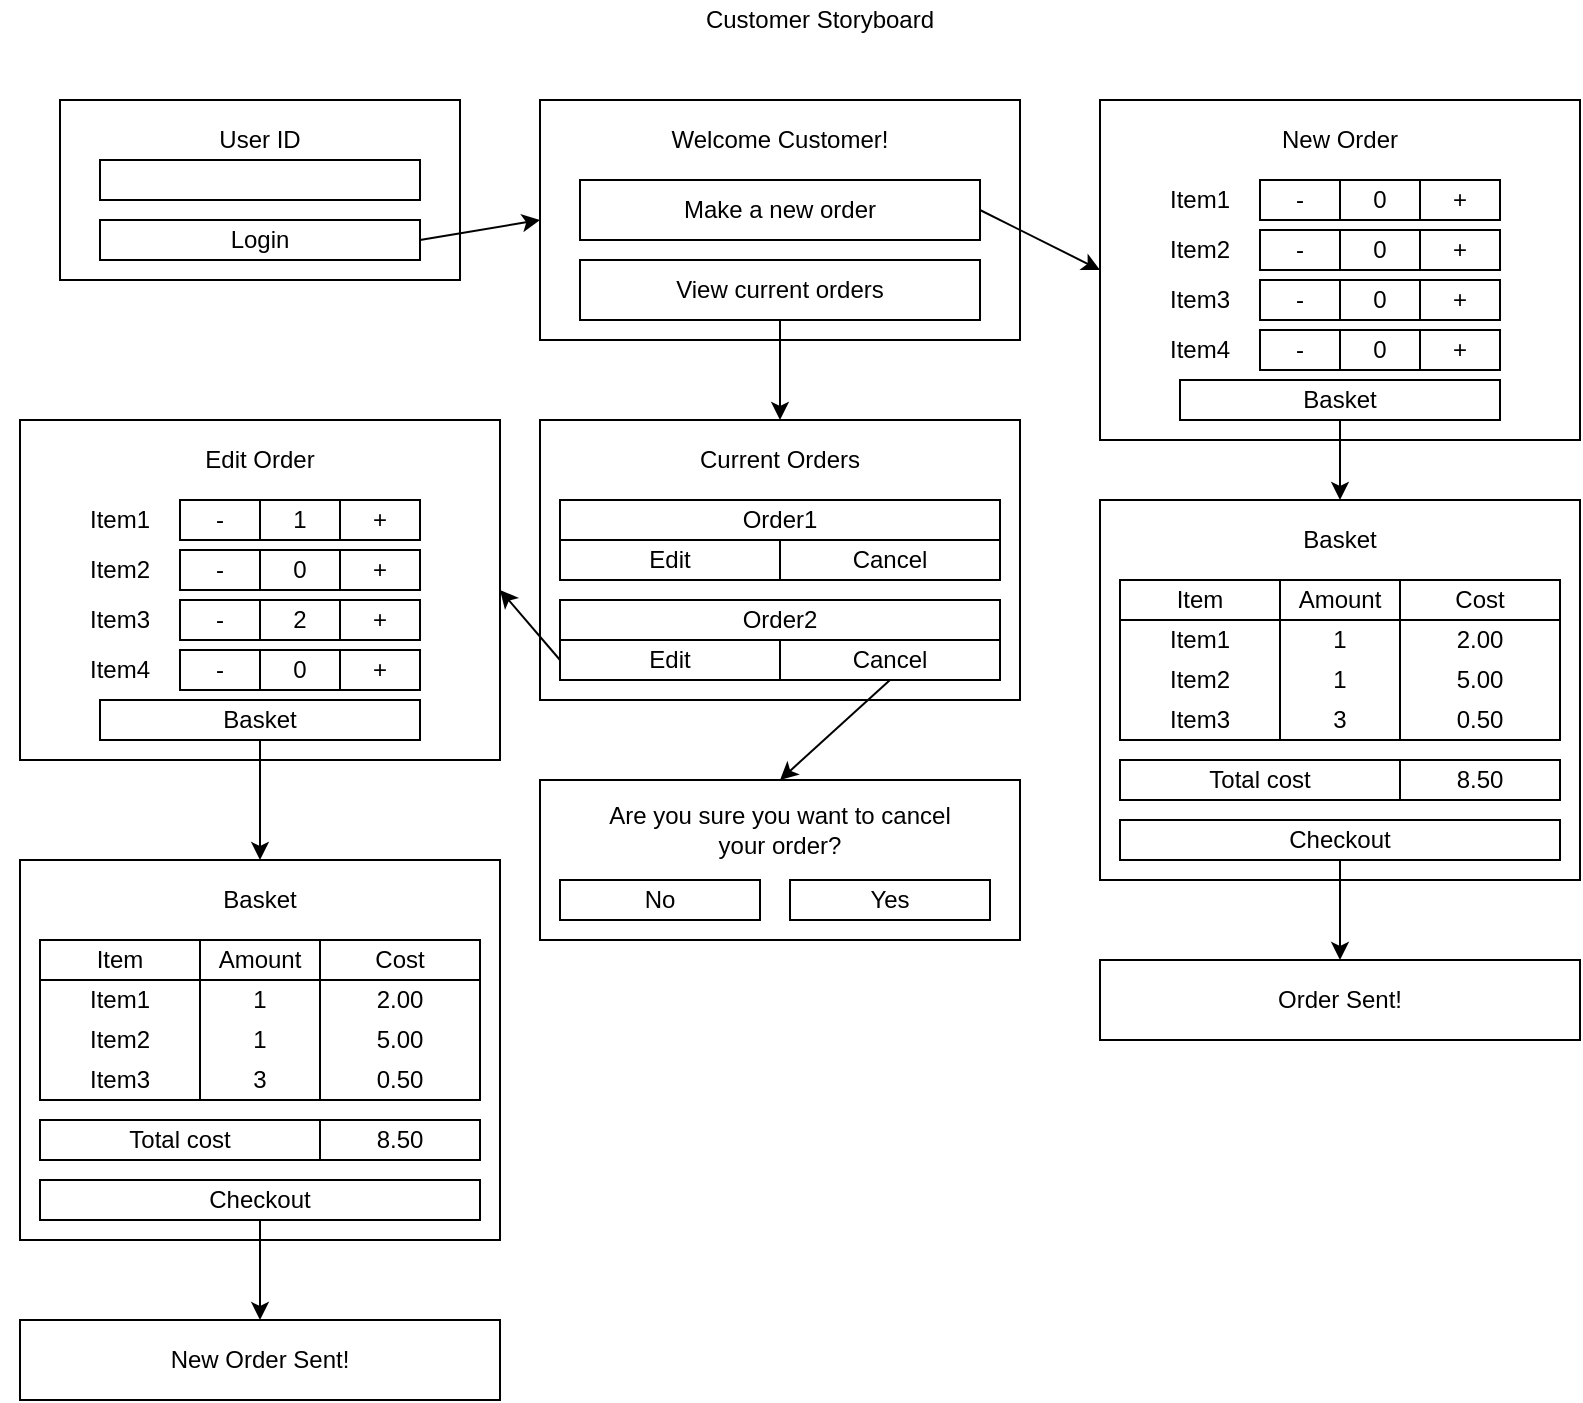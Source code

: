 <mxfile version="12.4.2" type="device" pages="1"><diagram id="u5uUb2oOksABrA9uJwW-" name="Page-1"><mxGraphModel dx="1020" dy="767" grid="1" gridSize="10" guides="1" tooltips="1" connect="1" arrows="1" fold="1" page="1" pageScale="1" pageWidth="850" pageHeight="1100" math="0" shadow="0"><root><mxCell id="0"/><mxCell id="1" parent="0"/><mxCell id="IEkVPLtYihrU1DZC_yA6-15" value="" style="rounded=0;whiteSpace=wrap;html=1;" vertex="1" parent="1"><mxGeometry x="280" y="240" width="240" height="140" as="geometry"/></mxCell><mxCell id="IEkVPLtYihrU1DZC_yA6-1" value="" style="rounded=0;whiteSpace=wrap;html=1;" vertex="1" parent="1"><mxGeometry x="40" y="80" width="200" height="90" as="geometry"/></mxCell><mxCell id="IEkVPLtYihrU1DZC_yA6-4" value="" style="rounded=0;whiteSpace=wrap;html=1;" vertex="1" parent="1"><mxGeometry x="60" y="110" width="160" height="20" as="geometry"/></mxCell><mxCell id="IEkVPLtYihrU1DZC_yA6-5" value="&lt;div&gt;User ID&lt;/div&gt;" style="text;html=1;strokeColor=none;fillColor=none;align=center;verticalAlign=middle;whiteSpace=wrap;rounded=0;" vertex="1" parent="1"><mxGeometry x="60" y="90" width="160" height="20" as="geometry"/></mxCell><mxCell id="IEkVPLtYihrU1DZC_yA6-9" value="&lt;div&gt;Login&lt;/div&gt;" style="rounded=0;whiteSpace=wrap;html=1;" vertex="1" parent="1"><mxGeometry x="60" y="140" width="160" height="20" as="geometry"/></mxCell><mxCell id="IEkVPLtYihrU1DZC_yA6-10" value="" style="rounded=0;whiteSpace=wrap;html=1;" vertex="1" parent="1"><mxGeometry x="280" y="80" width="240" height="120" as="geometry"/></mxCell><mxCell id="IEkVPLtYihrU1DZC_yA6-11" value="&lt;div&gt;Current Orders&lt;/div&gt;" style="text;html=1;strokeColor=none;fillColor=none;align=center;verticalAlign=middle;whiteSpace=wrap;rounded=0;" vertex="1" parent="1"><mxGeometry x="290" y="250" width="220" height="20" as="geometry"/></mxCell><mxCell id="IEkVPLtYihrU1DZC_yA6-12" value="&lt;div&gt;Make a new order&lt;/div&gt;" style="rounded=0;whiteSpace=wrap;html=1;" vertex="1" parent="1"><mxGeometry x="300" y="120" width="200" height="30" as="geometry"/></mxCell><mxCell id="IEkVPLtYihrU1DZC_yA6-13" value="View current orders" style="rounded=0;whiteSpace=wrap;html=1;" vertex="1" parent="1"><mxGeometry x="300" y="160" width="200" height="30" as="geometry"/></mxCell><mxCell id="IEkVPLtYihrU1DZC_yA6-14" value="&lt;div&gt;Customer Storyboard&lt;/div&gt;" style="text;html=1;strokeColor=none;fillColor=none;align=center;verticalAlign=middle;whiteSpace=wrap;rounded=0;" vertex="1" parent="1"><mxGeometry x="40" y="30" width="760" height="20" as="geometry"/></mxCell><mxCell id="IEkVPLtYihrU1DZC_yA6-16" value="Welcome Customer!" style="text;html=1;strokeColor=none;fillColor=none;align=center;verticalAlign=middle;whiteSpace=wrap;rounded=0;" vertex="1" parent="1"><mxGeometry x="290" y="90" width="220" height="20" as="geometry"/></mxCell><mxCell id="IEkVPLtYihrU1DZC_yA6-17" value="Order1" style="rounded=0;whiteSpace=wrap;html=1;" vertex="1" parent="1"><mxGeometry x="290" y="280" width="220" height="20" as="geometry"/></mxCell><mxCell id="IEkVPLtYihrU1DZC_yA6-20" value="Edit" style="rounded=0;whiteSpace=wrap;html=1;" vertex="1" parent="1"><mxGeometry x="290" y="300" width="110" height="20" as="geometry"/></mxCell><mxCell id="IEkVPLtYihrU1DZC_yA6-21" value="Cancel" style="rounded=0;whiteSpace=wrap;html=1;" vertex="1" parent="1"><mxGeometry x="400" y="300" width="110" height="20" as="geometry"/></mxCell><mxCell id="IEkVPLtYihrU1DZC_yA6-22" value="Order2" style="rounded=0;whiteSpace=wrap;html=1;" vertex="1" parent="1"><mxGeometry x="290" y="330" width="220" height="20" as="geometry"/></mxCell><mxCell id="IEkVPLtYihrU1DZC_yA6-23" value="Edit" style="rounded=0;whiteSpace=wrap;html=1;" vertex="1" parent="1"><mxGeometry x="290" y="350" width="110" height="20" as="geometry"/></mxCell><mxCell id="IEkVPLtYihrU1DZC_yA6-24" value="Cancel" style="rounded=0;whiteSpace=wrap;html=1;" vertex="1" parent="1"><mxGeometry x="400" y="350" width="110" height="20" as="geometry"/></mxCell><mxCell id="IEkVPLtYihrU1DZC_yA6-25" value="" style="rounded=0;whiteSpace=wrap;html=1;" vertex="1" parent="1"><mxGeometry x="560" y="80" width="240" height="170" as="geometry"/></mxCell><mxCell id="IEkVPLtYihrU1DZC_yA6-26" value="New Order" style="text;html=1;strokeColor=none;fillColor=none;align=center;verticalAlign=middle;whiteSpace=wrap;rounded=0;" vertex="1" parent="1"><mxGeometry x="570" y="90" width="220" height="20" as="geometry"/></mxCell><mxCell id="IEkVPLtYihrU1DZC_yA6-28" value="Item1" style="text;html=1;strokeColor=none;fillColor=none;align=center;verticalAlign=middle;whiteSpace=wrap;rounded=0;" vertex="1" parent="1"><mxGeometry x="580" y="120" width="60" height="20" as="geometry"/></mxCell><mxCell id="IEkVPLtYihrU1DZC_yA6-29" value="0" style="rounded=0;whiteSpace=wrap;html=1;" vertex="1" parent="1"><mxGeometry x="640" y="120" width="120" height="20" as="geometry"/></mxCell><mxCell id="IEkVPLtYihrU1DZC_yA6-30" value="-" style="rounded=0;whiteSpace=wrap;html=1;" vertex="1" parent="1"><mxGeometry x="640" y="120" width="40" height="20" as="geometry"/></mxCell><mxCell id="IEkVPLtYihrU1DZC_yA6-31" value="+" style="rounded=0;whiteSpace=wrap;html=1;" vertex="1" parent="1"><mxGeometry x="720" y="120" width="40" height="20" as="geometry"/></mxCell><mxCell id="IEkVPLtYihrU1DZC_yA6-39" value="Item2" style="text;html=1;strokeColor=none;fillColor=none;align=center;verticalAlign=middle;whiteSpace=wrap;rounded=0;" vertex="1" parent="1"><mxGeometry x="580" y="145" width="60" height="20" as="geometry"/></mxCell><mxCell id="IEkVPLtYihrU1DZC_yA6-40" value="0" style="rounded=0;whiteSpace=wrap;html=1;" vertex="1" parent="1"><mxGeometry x="640" y="145" width="120" height="20" as="geometry"/></mxCell><mxCell id="IEkVPLtYihrU1DZC_yA6-41" value="-" style="rounded=0;whiteSpace=wrap;html=1;" vertex="1" parent="1"><mxGeometry x="640" y="145" width="40" height="20" as="geometry"/></mxCell><mxCell id="IEkVPLtYihrU1DZC_yA6-42" value="+" style="rounded=0;whiteSpace=wrap;html=1;" vertex="1" parent="1"><mxGeometry x="720" y="145" width="40" height="20" as="geometry"/></mxCell><mxCell id="IEkVPLtYihrU1DZC_yA6-43" value="Item3" style="text;html=1;strokeColor=none;fillColor=none;align=center;verticalAlign=middle;whiteSpace=wrap;rounded=0;" vertex="1" parent="1"><mxGeometry x="580" y="170" width="60" height="20" as="geometry"/></mxCell><mxCell id="IEkVPLtYihrU1DZC_yA6-44" value="0" style="rounded=0;whiteSpace=wrap;html=1;" vertex="1" parent="1"><mxGeometry x="640" y="170" width="120" height="20" as="geometry"/></mxCell><mxCell id="IEkVPLtYihrU1DZC_yA6-45" value="-" style="rounded=0;whiteSpace=wrap;html=1;" vertex="1" parent="1"><mxGeometry x="640" y="170" width="40" height="20" as="geometry"/></mxCell><mxCell id="IEkVPLtYihrU1DZC_yA6-46" value="+" style="rounded=0;whiteSpace=wrap;html=1;" vertex="1" parent="1"><mxGeometry x="720" y="170" width="40" height="20" as="geometry"/></mxCell><mxCell id="IEkVPLtYihrU1DZC_yA6-51" value="Item4" style="text;html=1;strokeColor=none;fillColor=none;align=center;verticalAlign=middle;whiteSpace=wrap;rounded=0;" vertex="1" parent="1"><mxGeometry x="580" y="195" width="60" height="20" as="geometry"/></mxCell><mxCell id="IEkVPLtYihrU1DZC_yA6-52" value="0" style="rounded=0;whiteSpace=wrap;html=1;" vertex="1" parent="1"><mxGeometry x="640" y="195" width="120" height="20" as="geometry"/></mxCell><mxCell id="IEkVPLtYihrU1DZC_yA6-53" value="-" style="rounded=0;whiteSpace=wrap;html=1;" vertex="1" parent="1"><mxGeometry x="640" y="195" width="40" height="20" as="geometry"/></mxCell><mxCell id="IEkVPLtYihrU1DZC_yA6-54" value="+" style="rounded=0;whiteSpace=wrap;html=1;" vertex="1" parent="1"><mxGeometry x="720" y="195" width="40" height="20" as="geometry"/></mxCell><mxCell id="IEkVPLtYihrU1DZC_yA6-55" value="Basket" style="rounded=0;whiteSpace=wrap;html=1;" vertex="1" parent="1"><mxGeometry x="600" y="220" width="160" height="20" as="geometry"/></mxCell><mxCell id="IEkVPLtYihrU1DZC_yA6-56" value="" style="rounded=0;whiteSpace=wrap;html=1;" vertex="1" parent="1"><mxGeometry x="560" y="280" width="240" height="190" as="geometry"/></mxCell><mxCell id="IEkVPLtYihrU1DZC_yA6-57" value="Basket" style="text;html=1;strokeColor=none;fillColor=none;align=center;verticalAlign=middle;whiteSpace=wrap;rounded=0;" vertex="1" parent="1"><mxGeometry x="570" y="290" width="220" height="20" as="geometry"/></mxCell><mxCell id="IEkVPLtYihrU1DZC_yA6-58" value="" style="rounded=0;whiteSpace=wrap;html=1;" vertex="1" parent="1"><mxGeometry x="570" y="320" width="220" height="80" as="geometry"/></mxCell><mxCell id="IEkVPLtYihrU1DZC_yA6-59" value="Item" style="rounded=0;whiteSpace=wrap;html=1;" vertex="1" parent="1"><mxGeometry x="570" y="320" width="80" height="20" as="geometry"/></mxCell><mxCell id="IEkVPLtYihrU1DZC_yA6-60" value="&lt;div&gt;Amount&lt;/div&gt;" style="rounded=0;whiteSpace=wrap;html=1;" vertex="1" parent="1"><mxGeometry x="650" y="320" width="60" height="20" as="geometry"/></mxCell><mxCell id="IEkVPLtYihrU1DZC_yA6-61" value="Cost" style="rounded=0;whiteSpace=wrap;html=1;" vertex="1" parent="1"><mxGeometry x="710" y="320" width="80" height="20" as="geometry"/></mxCell><mxCell id="IEkVPLtYihrU1DZC_yA6-62" value="" style="rounded=0;whiteSpace=wrap;html=1;" vertex="1" parent="1"><mxGeometry x="650" y="340" width="60" height="60" as="geometry"/></mxCell><mxCell id="IEkVPLtYihrU1DZC_yA6-63" value="Item1" style="text;html=1;strokeColor=none;fillColor=none;align=center;verticalAlign=middle;whiteSpace=wrap;rounded=0;" vertex="1" parent="1"><mxGeometry x="570" y="340" width="80" height="20" as="geometry"/></mxCell><mxCell id="IEkVPLtYihrU1DZC_yA6-64" value="Item2" style="text;html=1;strokeColor=none;fillColor=none;align=center;verticalAlign=middle;whiteSpace=wrap;rounded=0;" vertex="1" parent="1"><mxGeometry x="570" y="360" width="80" height="20" as="geometry"/></mxCell><mxCell id="IEkVPLtYihrU1DZC_yA6-65" value="Item3" style="text;html=1;strokeColor=none;fillColor=none;align=center;verticalAlign=middle;whiteSpace=wrap;rounded=0;" vertex="1" parent="1"><mxGeometry x="570" y="380" width="80" height="20" as="geometry"/></mxCell><mxCell id="IEkVPLtYihrU1DZC_yA6-66" value="1" style="text;html=1;strokeColor=none;fillColor=none;align=center;verticalAlign=middle;whiteSpace=wrap;rounded=0;" vertex="1" parent="1"><mxGeometry x="650" y="340" width="60" height="20" as="geometry"/></mxCell><mxCell id="IEkVPLtYihrU1DZC_yA6-67" value="1" style="text;html=1;strokeColor=none;fillColor=none;align=center;verticalAlign=middle;whiteSpace=wrap;rounded=0;" vertex="1" parent="1"><mxGeometry x="650" y="360" width="60" height="20" as="geometry"/></mxCell><mxCell id="IEkVPLtYihrU1DZC_yA6-68" value="3" style="text;html=1;strokeColor=none;fillColor=none;align=center;verticalAlign=middle;whiteSpace=wrap;rounded=0;" vertex="1" parent="1"><mxGeometry x="650" y="380" width="60" height="20" as="geometry"/></mxCell><mxCell id="IEkVPLtYihrU1DZC_yA6-69" value="2.00" style="text;html=1;strokeColor=none;fillColor=none;align=center;verticalAlign=middle;whiteSpace=wrap;rounded=0;" vertex="1" parent="1"><mxGeometry x="710" y="340" width="80" height="20" as="geometry"/></mxCell><mxCell id="IEkVPLtYihrU1DZC_yA6-70" value="5.00" style="text;html=1;strokeColor=none;fillColor=none;align=center;verticalAlign=middle;whiteSpace=wrap;rounded=0;" vertex="1" parent="1"><mxGeometry x="710" y="360" width="80" height="20" as="geometry"/></mxCell><mxCell id="IEkVPLtYihrU1DZC_yA6-72" value="0.50" style="text;html=1;strokeColor=none;fillColor=none;align=center;verticalAlign=middle;whiteSpace=wrap;rounded=0;" vertex="1" parent="1"><mxGeometry x="710" y="380" width="80" height="20" as="geometry"/></mxCell><mxCell id="IEkVPLtYihrU1DZC_yA6-73" value="Total cost" style="rounded=0;whiteSpace=wrap;html=1;" vertex="1" parent="1"><mxGeometry x="570" y="410" width="140" height="20" as="geometry"/></mxCell><mxCell id="IEkVPLtYihrU1DZC_yA6-77" value="&lt;div&gt;8.50&lt;/div&gt;" style="rounded=0;whiteSpace=wrap;html=1;" vertex="1" parent="1"><mxGeometry x="710" y="410" width="80" height="20" as="geometry"/></mxCell><mxCell id="IEkVPLtYihrU1DZC_yA6-78" value="Checkout" style="rounded=0;whiteSpace=wrap;html=1;" vertex="1" parent="1"><mxGeometry x="570" y="440" width="220" height="20" as="geometry"/></mxCell><mxCell id="IEkVPLtYihrU1DZC_yA6-79" value="Order Sent!" style="rounded=0;whiteSpace=wrap;html=1;" vertex="1" parent="1"><mxGeometry x="560" y="510" width="240" height="40" as="geometry"/></mxCell><mxCell id="IEkVPLtYihrU1DZC_yA6-81" value="" style="rounded=0;whiteSpace=wrap;html=1;" vertex="1" parent="1"><mxGeometry x="280" y="420" width="240" height="80" as="geometry"/></mxCell><mxCell id="IEkVPLtYihrU1DZC_yA6-82" value="&lt;div&gt;Are you sure you want to cancel &lt;br&gt;&lt;/div&gt;&lt;div&gt;your order?&lt;/div&gt;" style="text;html=1;strokeColor=none;fillColor=none;align=center;verticalAlign=middle;whiteSpace=wrap;rounded=0;" vertex="1" parent="1"><mxGeometry x="290" y="430" width="220" height="30" as="geometry"/></mxCell><mxCell id="IEkVPLtYihrU1DZC_yA6-84" value="Yes" style="rounded=0;whiteSpace=wrap;html=1;" vertex="1" parent="1"><mxGeometry x="405" y="470" width="100" height="20" as="geometry"/></mxCell><mxCell id="IEkVPLtYihrU1DZC_yA6-85" value="No" style="rounded=0;whiteSpace=wrap;html=1;" vertex="1" parent="1"><mxGeometry x="290" y="470" width="100" height="20" as="geometry"/></mxCell><mxCell id="IEkVPLtYihrU1DZC_yA6-102" value="" style="rounded=0;whiteSpace=wrap;html=1;" vertex="1" parent="1"><mxGeometry x="20" y="240" width="240" height="170" as="geometry"/></mxCell><mxCell id="IEkVPLtYihrU1DZC_yA6-103" value="Edit Order" style="text;html=1;strokeColor=none;fillColor=none;align=center;verticalAlign=middle;whiteSpace=wrap;rounded=0;" vertex="1" parent="1"><mxGeometry x="30" y="250" width="220" height="20" as="geometry"/></mxCell><mxCell id="IEkVPLtYihrU1DZC_yA6-104" value="Item1" style="text;html=1;strokeColor=none;fillColor=none;align=center;verticalAlign=middle;whiteSpace=wrap;rounded=0;" vertex="1" parent="1"><mxGeometry x="10" y="280" width="120" height="20" as="geometry"/></mxCell><mxCell id="IEkVPLtYihrU1DZC_yA6-105" value="1" style="rounded=0;whiteSpace=wrap;html=1;" vertex="1" parent="1"><mxGeometry x="100" y="280" width="120" height="20" as="geometry"/></mxCell><mxCell id="IEkVPLtYihrU1DZC_yA6-106" value="-" style="rounded=0;whiteSpace=wrap;html=1;" vertex="1" parent="1"><mxGeometry x="100" y="280" width="40" height="20" as="geometry"/></mxCell><mxCell id="IEkVPLtYihrU1DZC_yA6-107" value="+" style="rounded=0;whiteSpace=wrap;html=1;" vertex="1" parent="1"><mxGeometry x="180" y="280" width="40" height="20" as="geometry"/></mxCell><mxCell id="IEkVPLtYihrU1DZC_yA6-108" value="Item2" style="text;html=1;strokeColor=none;fillColor=none;align=center;verticalAlign=middle;whiteSpace=wrap;rounded=0;" vertex="1" parent="1"><mxGeometry x="10" y="305" width="120" height="20" as="geometry"/></mxCell><mxCell id="IEkVPLtYihrU1DZC_yA6-109" value="0" style="rounded=0;whiteSpace=wrap;html=1;" vertex="1" parent="1"><mxGeometry x="100" y="305" width="120" height="20" as="geometry"/></mxCell><mxCell id="IEkVPLtYihrU1DZC_yA6-110" value="-" style="rounded=0;whiteSpace=wrap;html=1;" vertex="1" parent="1"><mxGeometry x="100" y="305" width="40" height="20" as="geometry"/></mxCell><mxCell id="IEkVPLtYihrU1DZC_yA6-111" value="+" style="rounded=0;whiteSpace=wrap;html=1;" vertex="1" parent="1"><mxGeometry x="180" y="305" width="40" height="20" as="geometry"/></mxCell><mxCell id="IEkVPLtYihrU1DZC_yA6-112" value="Item3" style="text;html=1;strokeColor=none;fillColor=none;align=center;verticalAlign=middle;whiteSpace=wrap;rounded=0;" vertex="1" parent="1"><mxGeometry x="10" y="330" width="120" height="20" as="geometry"/></mxCell><mxCell id="IEkVPLtYihrU1DZC_yA6-113" value="2" style="rounded=0;whiteSpace=wrap;html=1;" vertex="1" parent="1"><mxGeometry x="100" y="330" width="120" height="20" as="geometry"/></mxCell><mxCell id="IEkVPLtYihrU1DZC_yA6-114" value="-" style="rounded=0;whiteSpace=wrap;html=1;" vertex="1" parent="1"><mxGeometry x="100" y="330" width="40" height="20" as="geometry"/></mxCell><mxCell id="IEkVPLtYihrU1DZC_yA6-115" value="+" style="rounded=0;whiteSpace=wrap;html=1;" vertex="1" parent="1"><mxGeometry x="180" y="330" width="40" height="20" as="geometry"/></mxCell><mxCell id="IEkVPLtYihrU1DZC_yA6-116" value="Item4" style="text;html=1;strokeColor=none;fillColor=none;align=center;verticalAlign=middle;whiteSpace=wrap;rounded=0;" vertex="1" parent="1"><mxGeometry x="10" y="355" width="120" height="20" as="geometry"/></mxCell><mxCell id="IEkVPLtYihrU1DZC_yA6-117" value="0" style="rounded=0;whiteSpace=wrap;html=1;" vertex="1" parent="1"><mxGeometry x="100" y="355" width="120" height="20" as="geometry"/></mxCell><mxCell id="IEkVPLtYihrU1DZC_yA6-118" value="-" style="rounded=0;whiteSpace=wrap;html=1;" vertex="1" parent="1"><mxGeometry x="100" y="355" width="40" height="20" as="geometry"/></mxCell><mxCell id="IEkVPLtYihrU1DZC_yA6-119" value="+" style="rounded=0;whiteSpace=wrap;html=1;" vertex="1" parent="1"><mxGeometry x="180" y="355" width="40" height="20" as="geometry"/></mxCell><mxCell id="IEkVPLtYihrU1DZC_yA6-120" value="Basket" style="rounded=0;whiteSpace=wrap;html=1;" vertex="1" parent="1"><mxGeometry x="60" y="380" width="160" height="20" as="geometry"/></mxCell><mxCell id="IEkVPLtYihrU1DZC_yA6-121" value="" style="rounded=0;whiteSpace=wrap;html=1;" vertex="1" parent="1"><mxGeometry x="20" y="460" width="240" height="190" as="geometry"/></mxCell><mxCell id="IEkVPLtYihrU1DZC_yA6-122" value="Basket" style="text;html=1;strokeColor=none;fillColor=none;align=center;verticalAlign=middle;whiteSpace=wrap;rounded=0;" vertex="1" parent="1"><mxGeometry x="30" y="470" width="220" height="20" as="geometry"/></mxCell><mxCell id="IEkVPLtYihrU1DZC_yA6-123" value="" style="rounded=0;whiteSpace=wrap;html=1;" vertex="1" parent="1"><mxGeometry x="30" y="500" width="220" height="80" as="geometry"/></mxCell><mxCell id="IEkVPLtYihrU1DZC_yA6-124" value="Item" style="rounded=0;whiteSpace=wrap;html=1;" vertex="1" parent="1"><mxGeometry x="30" y="500" width="80" height="20" as="geometry"/></mxCell><mxCell id="IEkVPLtYihrU1DZC_yA6-125" value="&lt;div&gt;Amount&lt;/div&gt;" style="rounded=0;whiteSpace=wrap;html=1;" vertex="1" parent="1"><mxGeometry x="110" y="500" width="60" height="20" as="geometry"/></mxCell><mxCell id="IEkVPLtYihrU1DZC_yA6-126" value="Cost" style="rounded=0;whiteSpace=wrap;html=1;" vertex="1" parent="1"><mxGeometry x="170" y="500" width="80" height="20" as="geometry"/></mxCell><mxCell id="IEkVPLtYihrU1DZC_yA6-127" value="" style="rounded=0;whiteSpace=wrap;html=1;" vertex="1" parent="1"><mxGeometry x="110" y="520" width="60" height="60" as="geometry"/></mxCell><mxCell id="IEkVPLtYihrU1DZC_yA6-128" value="Item1" style="text;html=1;strokeColor=none;fillColor=none;align=center;verticalAlign=middle;whiteSpace=wrap;rounded=0;" vertex="1" parent="1"><mxGeometry x="30" y="520" width="80" height="20" as="geometry"/></mxCell><mxCell id="IEkVPLtYihrU1DZC_yA6-129" value="Item2" style="text;html=1;strokeColor=none;fillColor=none;align=center;verticalAlign=middle;whiteSpace=wrap;rounded=0;" vertex="1" parent="1"><mxGeometry x="30" y="540" width="80" height="20" as="geometry"/></mxCell><mxCell id="IEkVPLtYihrU1DZC_yA6-130" value="Item3" style="text;html=1;strokeColor=none;fillColor=none;align=center;verticalAlign=middle;whiteSpace=wrap;rounded=0;" vertex="1" parent="1"><mxGeometry x="30" y="560" width="80" height="20" as="geometry"/></mxCell><mxCell id="IEkVPLtYihrU1DZC_yA6-131" value="1" style="text;html=1;strokeColor=none;fillColor=none;align=center;verticalAlign=middle;whiteSpace=wrap;rounded=0;" vertex="1" parent="1"><mxGeometry x="110" y="520" width="60" height="20" as="geometry"/></mxCell><mxCell id="IEkVPLtYihrU1DZC_yA6-132" value="1" style="text;html=1;strokeColor=none;fillColor=none;align=center;verticalAlign=middle;whiteSpace=wrap;rounded=0;" vertex="1" parent="1"><mxGeometry x="110" y="540" width="60" height="20" as="geometry"/></mxCell><mxCell id="IEkVPLtYihrU1DZC_yA6-133" value="3" style="text;html=1;strokeColor=none;fillColor=none;align=center;verticalAlign=middle;whiteSpace=wrap;rounded=0;" vertex="1" parent="1"><mxGeometry x="110" y="560" width="60" height="20" as="geometry"/></mxCell><mxCell id="IEkVPLtYihrU1DZC_yA6-134" value="2.00" style="text;html=1;strokeColor=none;fillColor=none;align=center;verticalAlign=middle;whiteSpace=wrap;rounded=0;" vertex="1" parent="1"><mxGeometry x="170" y="520" width="80" height="20" as="geometry"/></mxCell><mxCell id="IEkVPLtYihrU1DZC_yA6-135" value="5.00" style="text;html=1;strokeColor=none;fillColor=none;align=center;verticalAlign=middle;whiteSpace=wrap;rounded=0;" vertex="1" parent="1"><mxGeometry x="170" y="540" width="80" height="20" as="geometry"/></mxCell><mxCell id="IEkVPLtYihrU1DZC_yA6-136" value="0.50" style="text;html=1;strokeColor=none;fillColor=none;align=center;verticalAlign=middle;whiteSpace=wrap;rounded=0;" vertex="1" parent="1"><mxGeometry x="170" y="560" width="80" height="20" as="geometry"/></mxCell><mxCell id="IEkVPLtYihrU1DZC_yA6-137" value="Total cost" style="rounded=0;whiteSpace=wrap;html=1;" vertex="1" parent="1"><mxGeometry x="30" y="590" width="140" height="20" as="geometry"/></mxCell><mxCell id="IEkVPLtYihrU1DZC_yA6-138" value="&lt;div&gt;8.50&lt;/div&gt;" style="rounded=0;whiteSpace=wrap;html=1;" vertex="1" parent="1"><mxGeometry x="170" y="590" width="80" height="20" as="geometry"/></mxCell><mxCell id="IEkVPLtYihrU1DZC_yA6-139" value="Checkout" style="rounded=0;whiteSpace=wrap;html=1;" vertex="1" parent="1"><mxGeometry x="30" y="620" width="220" height="20" as="geometry"/></mxCell><mxCell id="IEkVPLtYihrU1DZC_yA6-140" value="New Order Sent!" style="rounded=0;whiteSpace=wrap;html=1;" vertex="1" parent="1"><mxGeometry x="20" y="690" width="240" height="40" as="geometry"/></mxCell><mxCell id="IEkVPLtYihrU1DZC_yA6-141" value="" style="endArrow=classic;html=1;exitX=1;exitY=0.5;exitDx=0;exitDy=0;entryX=0;entryY=0.5;entryDx=0;entryDy=0;" edge="1" parent="1" source="IEkVPLtYihrU1DZC_yA6-9" target="IEkVPLtYihrU1DZC_yA6-10"><mxGeometry width="50" height="50" relative="1" as="geometry"><mxPoint x="390" y="660" as="sourcePoint"/><mxPoint x="440" y="610" as="targetPoint"/></mxGeometry></mxCell><mxCell id="IEkVPLtYihrU1DZC_yA6-142" value="" style="endArrow=classic;html=1;exitX=1;exitY=0.5;exitDx=0;exitDy=0;entryX=0;entryY=0.5;entryDx=0;entryDy=0;" edge="1" parent="1" source="IEkVPLtYihrU1DZC_yA6-12" target="IEkVPLtYihrU1DZC_yA6-25"><mxGeometry width="50" height="50" relative="1" as="geometry"><mxPoint x="540" y="650" as="sourcePoint"/><mxPoint x="590" y="600" as="targetPoint"/></mxGeometry></mxCell><mxCell id="IEkVPLtYihrU1DZC_yA6-143" value="" style="endArrow=classic;html=1;exitX=0.5;exitY=1;exitDx=0;exitDy=0;entryX=0.5;entryY=0;entryDx=0;entryDy=0;" edge="1" parent="1" source="IEkVPLtYihrU1DZC_yA6-13" target="IEkVPLtYihrU1DZC_yA6-15"><mxGeometry width="50" height="50" relative="1" as="geometry"><mxPoint x="380" y="640" as="sourcePoint"/><mxPoint x="430" y="590" as="targetPoint"/></mxGeometry></mxCell><mxCell id="IEkVPLtYihrU1DZC_yA6-144" value="" style="endArrow=classic;html=1;exitX=0.5;exitY=1;exitDx=0;exitDy=0;entryX=0.5;entryY=0;entryDx=0;entryDy=0;" edge="1" parent="1" source="IEkVPLtYihrU1DZC_yA6-24" target="IEkVPLtYihrU1DZC_yA6-81"><mxGeometry width="50" height="50" relative="1" as="geometry"><mxPoint x="420" y="670" as="sourcePoint"/><mxPoint x="470" y="620" as="targetPoint"/></mxGeometry></mxCell><mxCell id="IEkVPLtYihrU1DZC_yA6-145" value="" style="endArrow=classic;html=1;exitX=0.5;exitY=1;exitDx=0;exitDy=0;entryX=0.5;entryY=0;entryDx=0;entryDy=0;" edge="1" parent="1" source="IEkVPLtYihrU1DZC_yA6-78" target="IEkVPLtYihrU1DZC_yA6-79"><mxGeometry width="50" height="50" relative="1" as="geometry"><mxPoint x="510" y="710" as="sourcePoint"/><mxPoint x="560" y="660" as="targetPoint"/></mxGeometry></mxCell><mxCell id="IEkVPLtYihrU1DZC_yA6-146" value="" style="endArrow=classic;html=1;exitX=0.5;exitY=1;exitDx=0;exitDy=0;entryX=0.5;entryY=0;entryDx=0;entryDy=0;" edge="1" parent="1" source="IEkVPLtYihrU1DZC_yA6-55" target="IEkVPLtYihrU1DZC_yA6-56"><mxGeometry width="50" height="50" relative="1" as="geometry"><mxPoint x="570" y="720" as="sourcePoint"/><mxPoint x="620" y="670" as="targetPoint"/></mxGeometry></mxCell><mxCell id="IEkVPLtYihrU1DZC_yA6-147" value="" style="endArrow=classic;html=1;exitX=0;exitY=0.5;exitDx=0;exitDy=0;entryX=1;entryY=0.5;entryDx=0;entryDy=0;" edge="1" parent="1" source="IEkVPLtYihrU1DZC_yA6-23" target="IEkVPLtYihrU1DZC_yA6-102"><mxGeometry width="50" height="50" relative="1" as="geometry"><mxPoint x="490" y="650" as="sourcePoint"/><mxPoint x="540" y="600" as="targetPoint"/></mxGeometry></mxCell><mxCell id="IEkVPLtYihrU1DZC_yA6-148" value="" style="endArrow=classic;html=1;exitX=0.5;exitY=1;exitDx=0;exitDy=0;entryX=0.5;entryY=0;entryDx=0;entryDy=0;" edge="1" parent="1" source="IEkVPLtYihrU1DZC_yA6-120" target="IEkVPLtYihrU1DZC_yA6-121"><mxGeometry width="50" height="50" relative="1" as="geometry"><mxPoint x="550" y="690" as="sourcePoint"/><mxPoint x="600" y="640" as="targetPoint"/></mxGeometry></mxCell><mxCell id="IEkVPLtYihrU1DZC_yA6-149" value="" style="endArrow=classic;html=1;exitX=0.5;exitY=1;exitDx=0;exitDy=0;entryX=0.5;entryY=0;entryDx=0;entryDy=0;" edge="1" parent="1" source="IEkVPLtYihrU1DZC_yA6-139" target="IEkVPLtYihrU1DZC_yA6-140"><mxGeometry width="50" height="50" relative="1" as="geometry"><mxPoint x="520" y="720" as="sourcePoint"/><mxPoint x="570" y="670" as="targetPoint"/></mxGeometry></mxCell></root></mxGraphModel></diagram></mxfile>